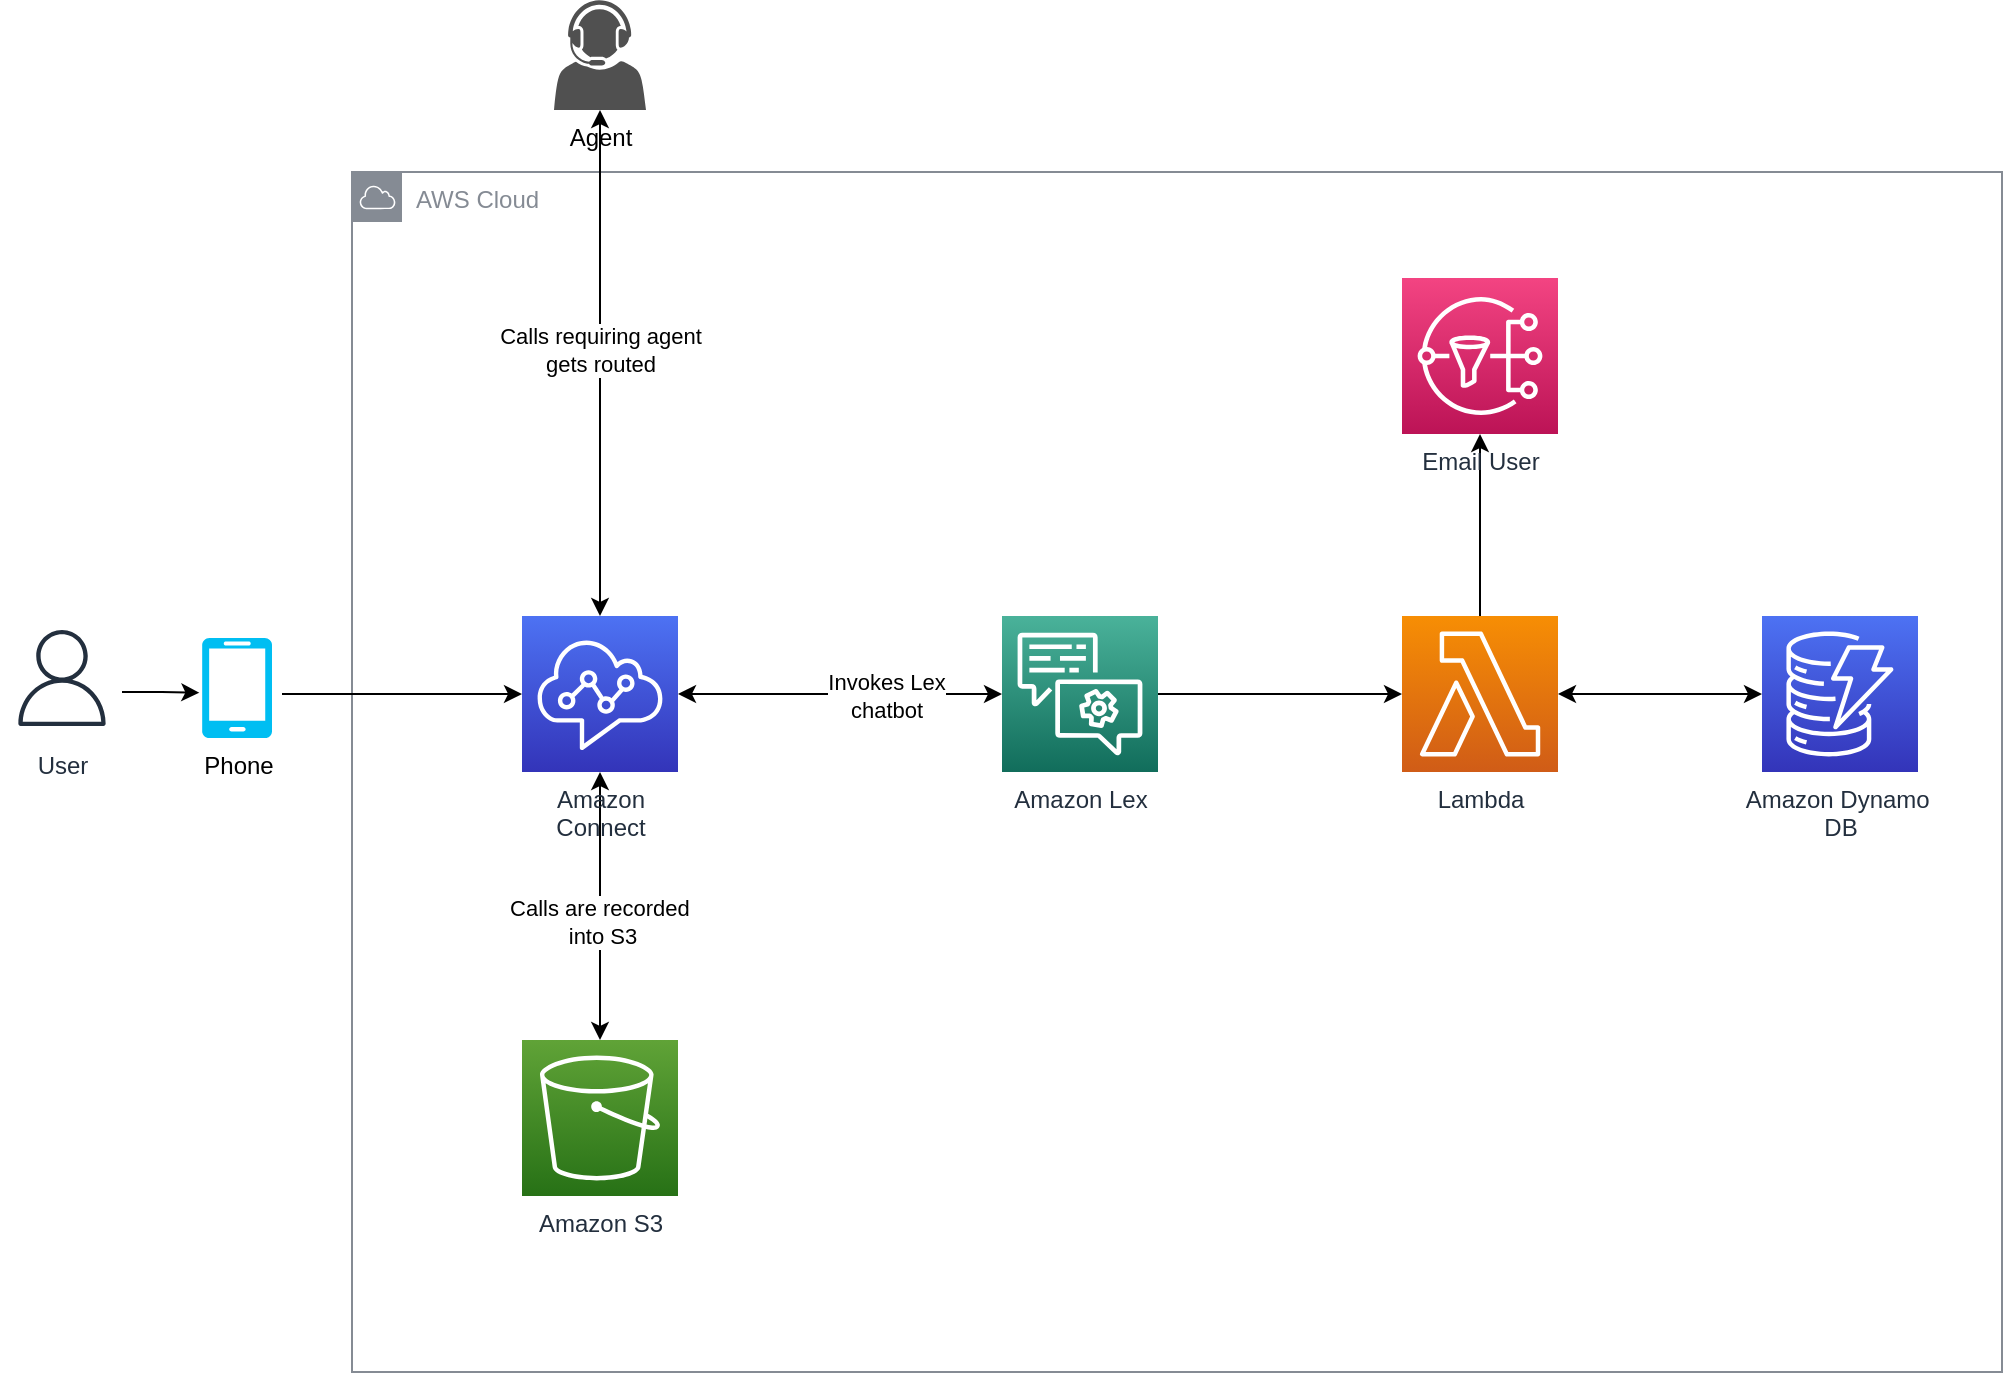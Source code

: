 <mxfile version="13.5.3" type="github">
  <diagram id="v1e2pg8IzNtGAzsSoaOG" name="Page-1">
    <mxGraphModel dx="1837" dy="1002" grid="1" gridSize="10" guides="1" tooltips="1" connect="1" arrows="1" fold="1" page="1" pageScale="1" pageWidth="1169" pageHeight="827" math="0" shadow="0">
      <root>
        <mxCell id="0" />
        <mxCell id="1" parent="0" />
        <mxCell id="oPf_UwXsWGQcEeh8l3xa-1" value="AWS Cloud" style="outlineConnect=0;gradientColor=none;html=1;whiteSpace=wrap;fontSize=12;fontStyle=0;shape=mxgraph.aws4.group;grIcon=mxgraph.aws4.group_aws_cloud;strokeColor=#858B94;fillColor=none;verticalAlign=top;align=left;spacingLeft=30;fontColor=#858B94;dashed=0;" parent="1" vertex="1">
          <mxGeometry x="235" y="157" width="825" height="600" as="geometry" />
        </mxCell>
        <mxCell id="oPf_UwXsWGQcEeh8l3xa-19" style="edgeStyle=orthogonalEdgeStyle;rounded=0;orthogonalLoop=1;jettySize=auto;html=1;startArrow=classic;startFill=1;" parent="1" source="oPf_UwXsWGQcEeh8l3xa-2" target="oPf_UwXsWGQcEeh8l3xa-16" edge="1">
          <mxGeometry relative="1" as="geometry" />
        </mxCell>
        <mxCell id="oPf_UwXsWGQcEeh8l3xa-21" value="Calls requiring agent&lt;br&gt;gets routed" style="edgeLabel;html=1;align=center;verticalAlign=middle;resizable=0;points=[];" parent="oPf_UwXsWGQcEeh8l3xa-19" vertex="1" connectable="0">
          <mxGeometry x="0.051" relative="1" as="geometry">
            <mxPoint as="offset" />
          </mxGeometry>
        </mxCell>
        <mxCell id="oPf_UwXsWGQcEeh8l3xa-20" style="edgeStyle=orthogonalEdgeStyle;rounded=0;orthogonalLoop=1;jettySize=auto;html=1;startArrow=classic;startFill=1;" parent="1" source="oPf_UwXsWGQcEeh8l3xa-2" target="oPf_UwXsWGQcEeh8l3xa-15" edge="1">
          <mxGeometry relative="1" as="geometry" />
        </mxCell>
        <mxCell id="oPf_UwXsWGQcEeh8l3xa-22" value="Calls are recorded&amp;nbsp;&lt;br&gt;into S3" style="edgeLabel;html=1;align=center;verticalAlign=middle;resizable=0;points=[];" parent="oPf_UwXsWGQcEeh8l3xa-20" vertex="1" connectable="0">
          <mxGeometry x="0.115" y="1" relative="1" as="geometry">
            <mxPoint as="offset" />
          </mxGeometry>
        </mxCell>
        <mxCell id="oPf_UwXsWGQcEeh8l3xa-24" style="edgeStyle=orthogonalEdgeStyle;rounded=0;orthogonalLoop=1;jettySize=auto;html=1;startArrow=classic;startFill=1;" parent="1" source="oPf_UwXsWGQcEeh8l3xa-2" target="oPf_UwXsWGQcEeh8l3xa-8" edge="1">
          <mxGeometry relative="1" as="geometry" />
        </mxCell>
        <mxCell id="oPf_UwXsWGQcEeh8l3xa-30" value="Invokes Lex &lt;br&gt;chatbot" style="edgeLabel;html=1;align=center;verticalAlign=middle;resizable=0;points=[];" parent="oPf_UwXsWGQcEeh8l3xa-24" vertex="1" connectable="0">
          <mxGeometry x="0.279" y="-1" relative="1" as="geometry">
            <mxPoint as="offset" />
          </mxGeometry>
        </mxCell>
        <mxCell id="oPf_UwXsWGQcEeh8l3xa-2" value="Amazon&lt;br&gt;Connect" style="outlineConnect=0;fontColor=#232F3E;gradientColor=#4D72F3;gradientDirection=north;fillColor=#3334B9;strokeColor=#ffffff;dashed=0;verticalLabelPosition=bottom;verticalAlign=top;align=center;html=1;fontSize=12;fontStyle=0;aspect=fixed;shape=mxgraph.aws4.resourceIcon;resIcon=mxgraph.aws4.connect;" parent="1" vertex="1">
          <mxGeometry x="320" y="379" width="78" height="78" as="geometry" />
        </mxCell>
        <mxCell id="oPf_UwXsWGQcEeh8l3xa-4" value="" style="edgeStyle=orthogonalEdgeStyle;rounded=0;orthogonalLoop=1;jettySize=auto;html=1;" parent="1" target="oPf_UwXsWGQcEeh8l3xa-2" edge="1">
          <mxGeometry relative="1" as="geometry">
            <mxPoint x="200" y="418" as="sourcePoint" />
            <Array as="points">
              <mxPoint x="200" y="418" />
            </Array>
          </mxGeometry>
        </mxCell>
        <mxCell id="oPf_UwXsWGQcEeh8l3xa-7" value="" style="edgeStyle=orthogonalEdgeStyle;rounded=0;orthogonalLoop=1;jettySize=auto;html=1;entryX=-0.038;entryY=0.547;entryDx=0;entryDy=0;entryPerimeter=0;" parent="1" target="oPf_UwXsWGQcEeh8l3xa-6" edge="1">
          <mxGeometry relative="1" as="geometry">
            <mxPoint x="120" y="417" as="sourcePoint" />
            <mxPoint x="150" y="417" as="targetPoint" />
            <Array as="points">
              <mxPoint x="140" y="417" />
            </Array>
          </mxGeometry>
        </mxCell>
        <mxCell id="oPf_UwXsWGQcEeh8l3xa-3" value="User" style="outlineConnect=0;fontColor=#232F3E;gradientColor=none;strokeColor=#232F3E;fillColor=#ffffff;dashed=0;verticalLabelPosition=bottom;verticalAlign=top;align=center;html=1;fontSize=12;fontStyle=0;aspect=fixed;shape=mxgraph.aws4.resourceIcon;resIcon=mxgraph.aws4.user;" parent="1" vertex="1">
          <mxGeometry x="60" y="380" width="60" height="60" as="geometry" />
        </mxCell>
        <mxCell id="oPf_UwXsWGQcEeh8l3xa-6" value="Phone" style="verticalLabelPosition=bottom;html=1;verticalAlign=top;align=center;strokeColor=none;fillColor=#00BEF2;shape=mxgraph.azure.mobile;pointerEvents=1;" parent="1" vertex="1">
          <mxGeometry x="160" y="390" width="35" height="50" as="geometry" />
        </mxCell>
        <mxCell id="kgRh4x4kqIAzJzRk-_Ba-1" style="edgeStyle=orthogonalEdgeStyle;rounded=0;orthogonalLoop=1;jettySize=auto;html=1;" parent="1" source="oPf_UwXsWGQcEeh8l3xa-8" target="oPf_UwXsWGQcEeh8l3xa-14" edge="1">
          <mxGeometry relative="1" as="geometry" />
        </mxCell>
        <mxCell id="oPf_UwXsWGQcEeh8l3xa-8" value="Amazon Lex" style="outlineConnect=0;fontColor=#232F3E;gradientColor=#4AB29A;gradientDirection=north;fillColor=#116D5B;strokeColor=#ffffff;dashed=0;verticalLabelPosition=bottom;verticalAlign=top;align=center;html=1;fontSize=12;fontStyle=0;aspect=fixed;shape=mxgraph.aws4.resourceIcon;resIcon=mxgraph.aws4.lex;" parent="1" vertex="1">
          <mxGeometry x="560" y="379" width="78" height="78" as="geometry" />
        </mxCell>
        <mxCell id="oPf_UwXsWGQcEeh8l3xa-10" value="Amazon Dynamo&amp;nbsp;&lt;br&gt;DB" style="outlineConnect=0;fontColor=#232F3E;gradientColor=#4D72F3;gradientDirection=north;fillColor=#3334B9;strokeColor=#ffffff;dashed=0;verticalLabelPosition=bottom;verticalAlign=top;align=center;html=1;fontSize=12;fontStyle=0;aspect=fixed;shape=mxgraph.aws4.resourceIcon;resIcon=mxgraph.aws4.dynamodb;" parent="1" vertex="1">
          <mxGeometry x="940" y="379" width="78" height="78" as="geometry" />
        </mxCell>
        <mxCell id="oPf_UwXsWGQcEeh8l3xa-26" style="edgeStyle=orthogonalEdgeStyle;rounded=0;orthogonalLoop=1;jettySize=auto;html=1;startArrow=classic;startFill=1;" parent="1" source="oPf_UwXsWGQcEeh8l3xa-14" target="oPf_UwXsWGQcEeh8l3xa-10" edge="1">
          <mxGeometry relative="1" as="geometry" />
        </mxCell>
        <mxCell id="kgRh4x4kqIAzJzRk-_Ba-3" style="edgeStyle=orthogonalEdgeStyle;rounded=0;orthogonalLoop=1;jettySize=auto;html=1;" parent="1" source="oPf_UwXsWGQcEeh8l3xa-14" target="kgRh4x4kqIAzJzRk-_Ba-2" edge="1">
          <mxGeometry relative="1" as="geometry" />
        </mxCell>
        <mxCell id="oPf_UwXsWGQcEeh8l3xa-14" value="Lambda" style="outlineConnect=0;fontColor=#232F3E;gradientColor=#F78E04;gradientDirection=north;fillColor=#D05C17;strokeColor=#ffffff;dashed=0;verticalLabelPosition=bottom;verticalAlign=top;align=center;html=1;fontSize=12;fontStyle=0;aspect=fixed;shape=mxgraph.aws4.resourceIcon;resIcon=mxgraph.aws4.lambda;" parent="1" vertex="1">
          <mxGeometry x="760" y="379" width="78" height="78" as="geometry" />
        </mxCell>
        <mxCell id="oPf_UwXsWGQcEeh8l3xa-15" value="Amazon S3" style="outlineConnect=0;fontColor=#232F3E;gradientColor=#60A337;gradientDirection=north;fillColor=#277116;strokeColor=#ffffff;dashed=0;verticalLabelPosition=bottom;verticalAlign=top;align=center;html=1;fontSize=12;fontStyle=0;aspect=fixed;shape=mxgraph.aws4.resourceIcon;resIcon=mxgraph.aws4.s3;" parent="1" vertex="1">
          <mxGeometry x="320" y="591" width="78" height="78" as="geometry" />
        </mxCell>
        <mxCell id="oPf_UwXsWGQcEeh8l3xa-16" value="Agent" style="pointerEvents=1;shadow=0;dashed=0;html=1;strokeColor=none;fillColor=#505050;labelPosition=center;verticalLabelPosition=bottom;verticalAlign=top;outlineConnect=0;align=center;shape=mxgraph.office.users.call_center_agent;" parent="1" vertex="1">
          <mxGeometry x="336" y="71" width="46" height="55" as="geometry" />
        </mxCell>
        <mxCell id="kgRh4x4kqIAzJzRk-_Ba-2" value="Email User" style="outlineConnect=0;fontColor=#232F3E;gradientColor=#F34482;gradientDirection=north;fillColor=#BC1356;strokeColor=#ffffff;dashed=0;verticalLabelPosition=bottom;verticalAlign=top;align=center;html=1;fontSize=12;fontStyle=0;aspect=fixed;shape=mxgraph.aws4.resourceIcon;resIcon=mxgraph.aws4.sns;" parent="1" vertex="1">
          <mxGeometry x="760" y="210" width="78" height="78" as="geometry" />
        </mxCell>
      </root>
    </mxGraphModel>
  </diagram>
</mxfile>
